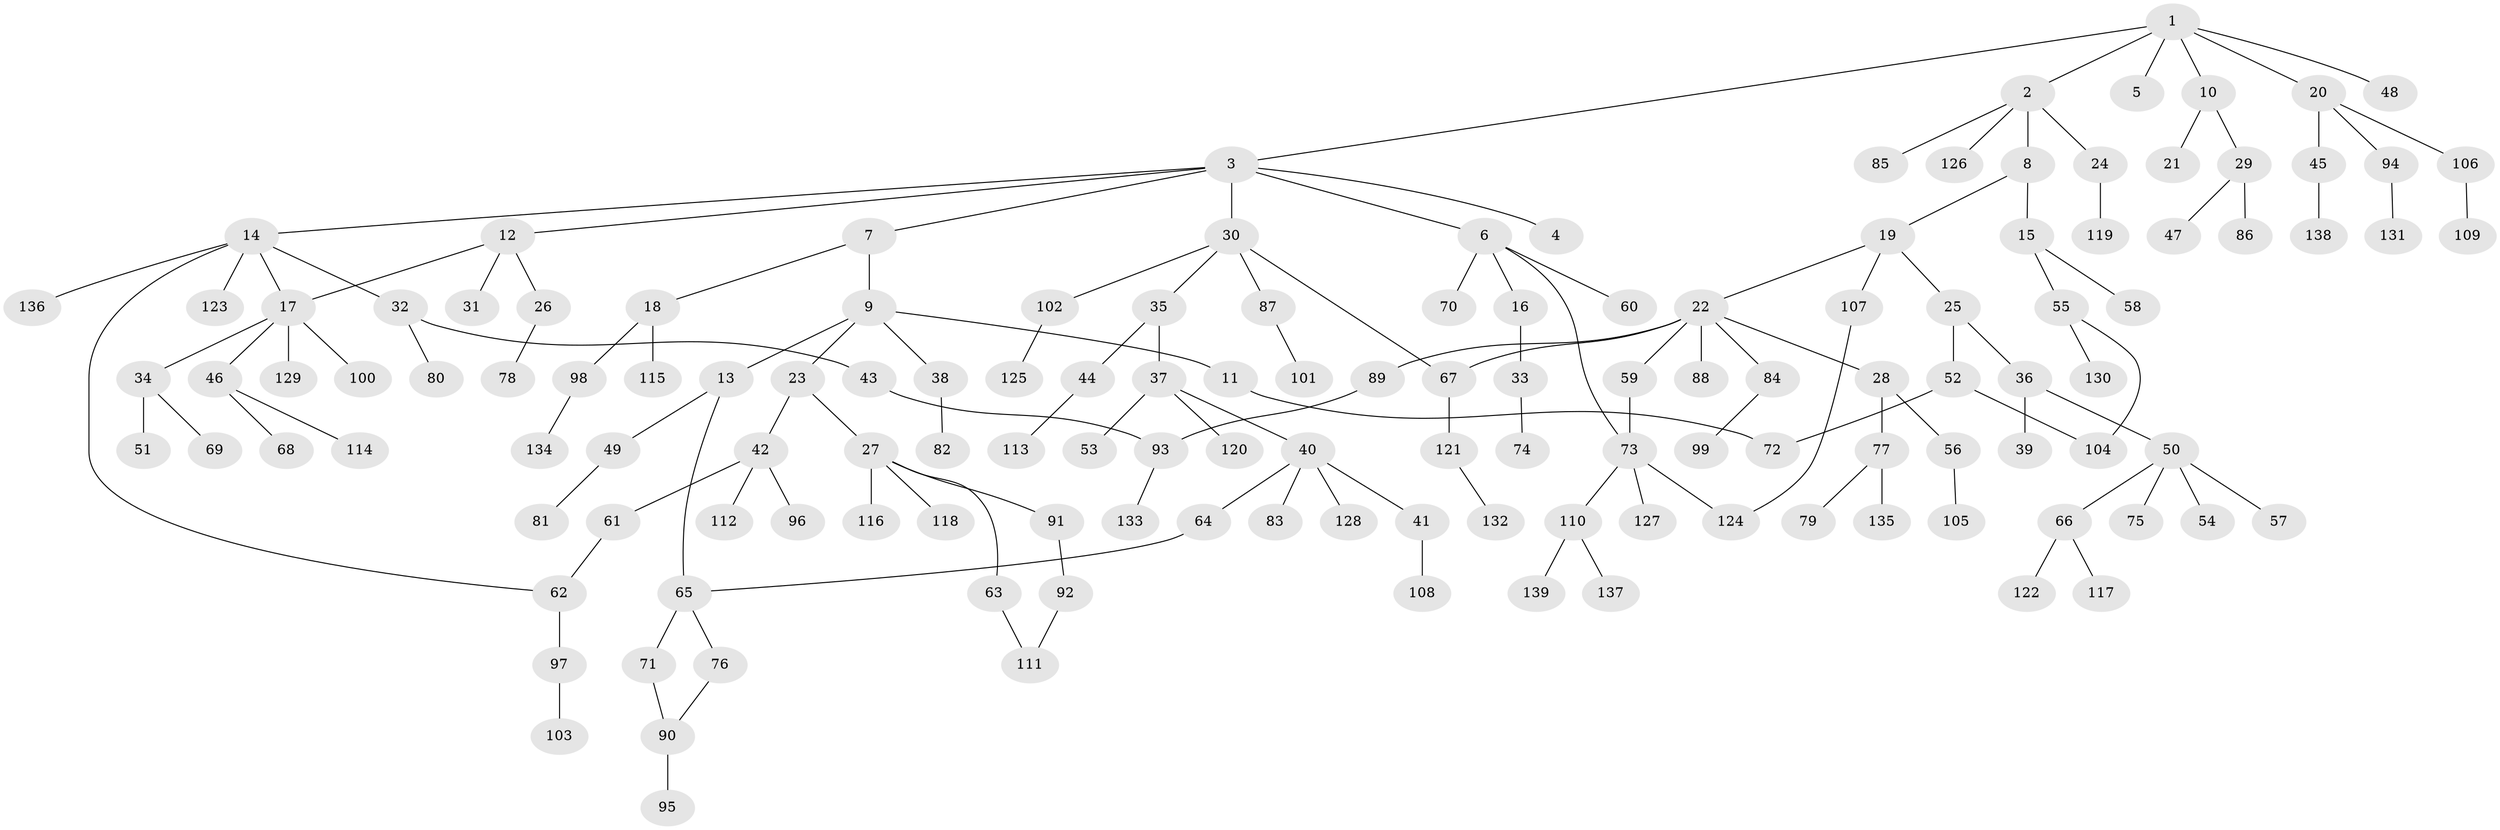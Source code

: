 // coarse degree distribution, {6: 0.014492753623188406, 7: 0.014492753623188406, 1: 0.6231884057971014, 2: 0.21739130434782608, 4: 0.028985507246376812, 8: 0.028985507246376812, 3: 0.014492753623188406, 9: 0.014492753623188406, 5: 0.028985507246376812, 14: 0.014492753623188406}
// Generated by graph-tools (version 1.1) at 2025/45/03/04/25 21:45:03]
// undirected, 139 vertices, 149 edges
graph export_dot {
graph [start="1"]
  node [color=gray90,style=filled];
  1;
  2;
  3;
  4;
  5;
  6;
  7;
  8;
  9;
  10;
  11;
  12;
  13;
  14;
  15;
  16;
  17;
  18;
  19;
  20;
  21;
  22;
  23;
  24;
  25;
  26;
  27;
  28;
  29;
  30;
  31;
  32;
  33;
  34;
  35;
  36;
  37;
  38;
  39;
  40;
  41;
  42;
  43;
  44;
  45;
  46;
  47;
  48;
  49;
  50;
  51;
  52;
  53;
  54;
  55;
  56;
  57;
  58;
  59;
  60;
  61;
  62;
  63;
  64;
  65;
  66;
  67;
  68;
  69;
  70;
  71;
  72;
  73;
  74;
  75;
  76;
  77;
  78;
  79;
  80;
  81;
  82;
  83;
  84;
  85;
  86;
  87;
  88;
  89;
  90;
  91;
  92;
  93;
  94;
  95;
  96;
  97;
  98;
  99;
  100;
  101;
  102;
  103;
  104;
  105;
  106;
  107;
  108;
  109;
  110;
  111;
  112;
  113;
  114;
  115;
  116;
  117;
  118;
  119;
  120;
  121;
  122;
  123;
  124;
  125;
  126;
  127;
  128;
  129;
  130;
  131;
  132;
  133;
  134;
  135;
  136;
  137;
  138;
  139;
  1 -- 2;
  1 -- 3;
  1 -- 5;
  1 -- 10;
  1 -- 20;
  1 -- 48;
  2 -- 8;
  2 -- 24;
  2 -- 85;
  2 -- 126;
  3 -- 4;
  3 -- 6;
  3 -- 7;
  3 -- 12;
  3 -- 14;
  3 -- 30;
  6 -- 16;
  6 -- 60;
  6 -- 70;
  6 -- 73;
  7 -- 9;
  7 -- 18;
  8 -- 15;
  8 -- 19;
  9 -- 11;
  9 -- 13;
  9 -- 23;
  9 -- 38;
  10 -- 21;
  10 -- 29;
  11 -- 72;
  12 -- 17;
  12 -- 26;
  12 -- 31;
  13 -- 49;
  13 -- 65;
  14 -- 32;
  14 -- 62;
  14 -- 123;
  14 -- 136;
  14 -- 17;
  15 -- 55;
  15 -- 58;
  16 -- 33;
  17 -- 34;
  17 -- 46;
  17 -- 100;
  17 -- 129;
  18 -- 98;
  18 -- 115;
  19 -- 22;
  19 -- 25;
  19 -- 107;
  20 -- 45;
  20 -- 94;
  20 -- 106;
  22 -- 28;
  22 -- 59;
  22 -- 67;
  22 -- 84;
  22 -- 88;
  22 -- 89;
  23 -- 27;
  23 -- 42;
  24 -- 119;
  25 -- 36;
  25 -- 52;
  26 -- 78;
  27 -- 63;
  27 -- 91;
  27 -- 116;
  27 -- 118;
  28 -- 56;
  28 -- 77;
  29 -- 47;
  29 -- 86;
  30 -- 35;
  30 -- 87;
  30 -- 102;
  30 -- 67;
  32 -- 43;
  32 -- 80;
  33 -- 74;
  34 -- 51;
  34 -- 69;
  35 -- 37;
  35 -- 44;
  36 -- 39;
  36 -- 50;
  37 -- 40;
  37 -- 53;
  37 -- 120;
  38 -- 82;
  40 -- 41;
  40 -- 64;
  40 -- 83;
  40 -- 128;
  41 -- 108;
  42 -- 61;
  42 -- 96;
  42 -- 112;
  43 -- 93;
  44 -- 113;
  45 -- 138;
  46 -- 68;
  46 -- 114;
  49 -- 81;
  50 -- 54;
  50 -- 57;
  50 -- 66;
  50 -- 75;
  52 -- 104;
  52 -- 72;
  55 -- 130;
  55 -- 104;
  56 -- 105;
  59 -- 73;
  61 -- 62;
  62 -- 97;
  63 -- 111;
  64 -- 65;
  65 -- 71;
  65 -- 76;
  66 -- 117;
  66 -- 122;
  67 -- 121;
  71 -- 90;
  73 -- 110;
  73 -- 124;
  73 -- 127;
  76 -- 90;
  77 -- 79;
  77 -- 135;
  84 -- 99;
  87 -- 101;
  89 -- 93;
  90 -- 95;
  91 -- 92;
  92 -- 111;
  93 -- 133;
  94 -- 131;
  97 -- 103;
  98 -- 134;
  102 -- 125;
  106 -- 109;
  107 -- 124;
  110 -- 137;
  110 -- 139;
  121 -- 132;
}
